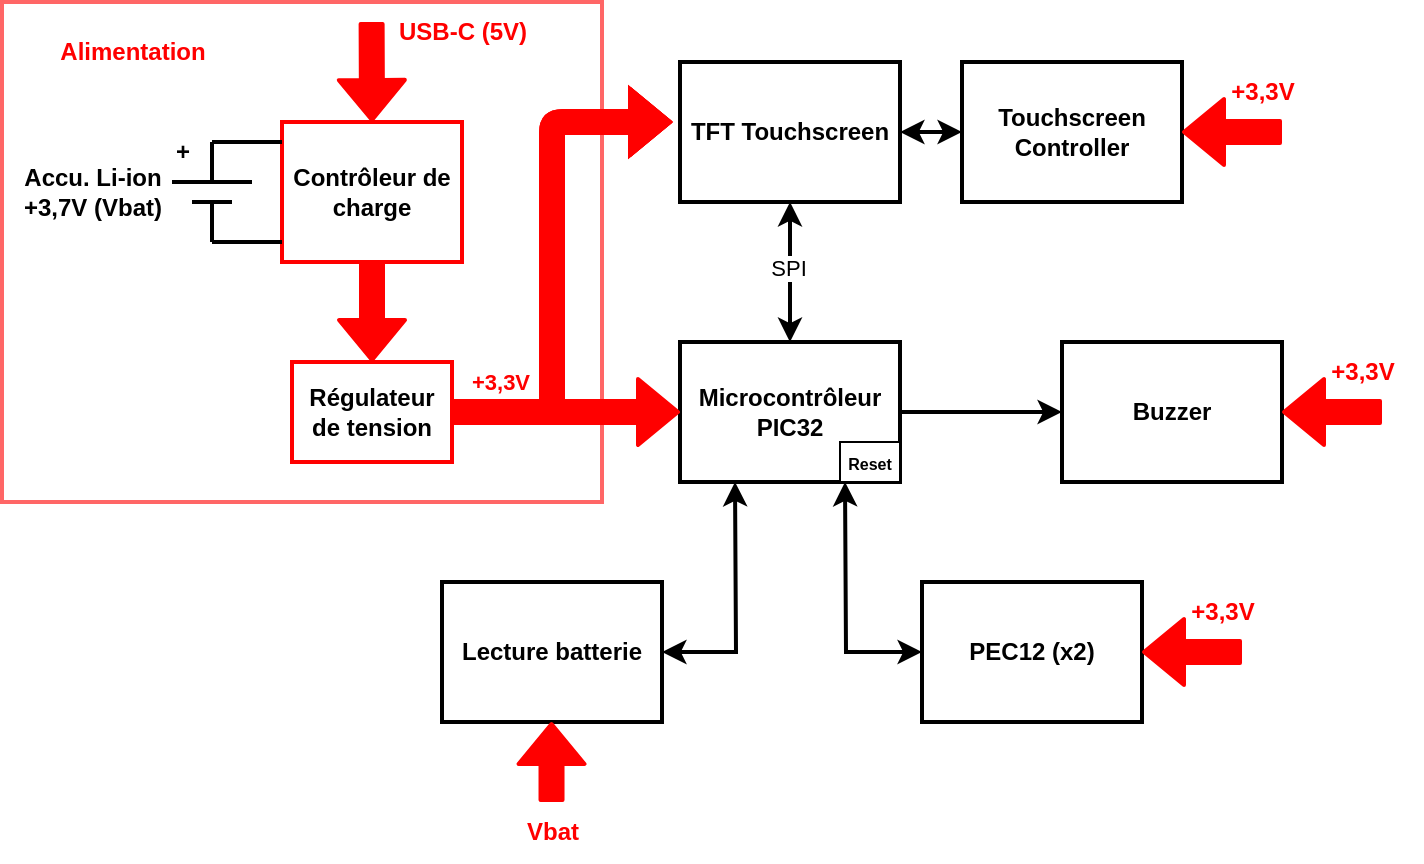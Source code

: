 <mxfile version="23.1.0" type="device">
  <diagram id="j6J2NFdLnQA1_IfehSiS" name="Page-1">
    <mxGraphModel dx="1687" dy="878" grid="1" gridSize="10" guides="1" tooltips="1" connect="1" arrows="1" fold="1" page="1" pageScale="1" pageWidth="827" pageHeight="1169" math="0" shadow="0">
      <root>
        <mxCell id="0" />
        <mxCell id="1" parent="0" />
        <mxCell id="SvqJ6ydgUqNMlyF379jy-3" value="&lt;b&gt;Contrôleur de charge&lt;/b&gt;" style="rounded=0;whiteSpace=wrap;html=1;strokeWidth=2;strokeColor=#FF0000;" parent="1" vertex="1">
          <mxGeometry x="160" y="170" width="90" height="70" as="geometry" />
        </mxCell>
        <mxCell id="SvqJ6ydgUqNMlyF379jy-4" value="&lt;b&gt;&lt;font color=&quot;#ff0000&quot;&gt;Alimentation&lt;/font&gt;&lt;/b&gt;" style="text;html=1;align=center;verticalAlign=middle;resizable=0;points=[];autosize=1;strokeColor=none;fillColor=none;" parent="1" vertex="1">
          <mxGeometry x="35" y="120" width="100" height="30" as="geometry" />
        </mxCell>
        <mxCell id="3Aq9pASGxNDF0cXLnqyL-24" value="" style="edgeStyle=orthogonalEdgeStyle;rounded=0;orthogonalLoop=1;jettySize=auto;html=1;strokeWidth=2;" edge="1" parent="1" source="SvqJ6ydgUqNMlyF379jy-9" target="3Aq9pASGxNDF0cXLnqyL-22">
          <mxGeometry relative="1" as="geometry" />
        </mxCell>
        <mxCell id="SvqJ6ydgUqNMlyF379jy-9" value="&lt;b&gt;Microcontrôleur&lt;br&gt;PIC32&lt;br&gt;&lt;/b&gt;" style="rounded=0;whiteSpace=wrap;html=1;strokeWidth=2;" parent="1" vertex="1">
          <mxGeometry x="359" y="280" width="110" height="70" as="geometry" />
        </mxCell>
        <mxCell id="SvqJ6ydgUqNMlyF379jy-14" value="&lt;b&gt;Régulateur de tension&lt;br&gt;&lt;/b&gt;" style="rounded=0;whiteSpace=wrap;html=1;strokeWidth=2;strokeColor=#FF0000;" parent="1" vertex="1">
          <mxGeometry x="165" y="290" width="80" height="50" as="geometry" />
        </mxCell>
        <mxCell id="SvqJ6ydgUqNMlyF379jy-16" value="&lt;b&gt;&lt;font color=&quot;#ff0000&quot;&gt;USB-C (5V)&lt;/font&gt;&lt;/b&gt;" style="text;html=1;align=center;verticalAlign=middle;resizable=0;points=[];autosize=1;strokeColor=none;fillColor=none;" parent="1" vertex="1">
          <mxGeometry x="205" y="110" width="90" height="30" as="geometry" />
        </mxCell>
        <mxCell id="SvqJ6ydgUqNMlyF379jy-17" value="" style="endArrow=none;html=1;rounded=0;strokeWidth=2;" parent="1" edge="1">
          <mxGeometry width="50" height="50" relative="1" as="geometry">
            <mxPoint x="125" y="180" as="sourcePoint" />
            <mxPoint x="160" y="180" as="targetPoint" />
          </mxGeometry>
        </mxCell>
        <mxCell id="SvqJ6ydgUqNMlyF379jy-18" value="" style="endArrow=none;html=1;rounded=0;strokeWidth=2;" parent="1" edge="1">
          <mxGeometry width="50" height="50" relative="1" as="geometry">
            <mxPoint x="125" y="230" as="sourcePoint" />
            <mxPoint x="160" y="230" as="targetPoint" />
          </mxGeometry>
        </mxCell>
        <mxCell id="SvqJ6ydgUqNMlyF379jy-19" value="" style="endArrow=none;html=1;rounded=0;strokeWidth=2;" parent="1" edge="1">
          <mxGeometry width="50" height="50" relative="1" as="geometry">
            <mxPoint x="125" y="230" as="sourcePoint" />
            <mxPoint x="125" y="210" as="targetPoint" />
          </mxGeometry>
        </mxCell>
        <mxCell id="SvqJ6ydgUqNMlyF379jy-20" value="" style="endArrow=none;html=1;rounded=0;strokeWidth=2;" parent="1" edge="1">
          <mxGeometry width="50" height="50" relative="1" as="geometry">
            <mxPoint x="125" y="200" as="sourcePoint" />
            <mxPoint x="125" y="180" as="targetPoint" />
          </mxGeometry>
        </mxCell>
        <mxCell id="SvqJ6ydgUqNMlyF379jy-21" value="" style="endArrow=none;html=1;rounded=0;strokeWidth=2;" parent="1" edge="1">
          <mxGeometry width="50" height="50" relative="1" as="geometry">
            <mxPoint x="105" y="200" as="sourcePoint" />
            <mxPoint x="145" y="200" as="targetPoint" />
          </mxGeometry>
        </mxCell>
        <mxCell id="SvqJ6ydgUqNMlyF379jy-22" value="" style="endArrow=none;html=1;rounded=0;strokeWidth=2;" parent="1" edge="1">
          <mxGeometry width="50" height="50" relative="1" as="geometry">
            <mxPoint x="115" y="210" as="sourcePoint" />
            <mxPoint x="135" y="210" as="targetPoint" />
          </mxGeometry>
        </mxCell>
        <mxCell id="SvqJ6ydgUqNMlyF379jy-23" value="&lt;b&gt;+&lt;/b&gt;" style="text;html=1;align=center;verticalAlign=middle;resizable=0;points=[];autosize=1;strokeColor=none;fillColor=none;" parent="1" vertex="1">
          <mxGeometry x="95" y="170" width="30" height="30" as="geometry" />
        </mxCell>
        <mxCell id="SvqJ6ydgUqNMlyF379jy-26" value="" style="shape=flexArrow;endArrow=classic;html=1;rounded=1;exitX=1;exitY=0.5;exitDx=0;exitDy=0;entryX=0;entryY=0.5;entryDx=0;entryDy=0;strokeColor=#FF0000;strokeWidth=2;fillColor=#FF0000;" parent="1" source="SvqJ6ydgUqNMlyF379jy-14" target="SvqJ6ydgUqNMlyF379jy-9" edge="1">
          <mxGeometry width="50" height="50" relative="1" as="geometry">
            <mxPoint x="245" y="314.8" as="sourcePoint" />
            <mxPoint x="315" y="314.8" as="targetPoint" />
          </mxGeometry>
        </mxCell>
        <mxCell id="SvqJ6ydgUqNMlyF379jy-28" value="" style="shape=flexArrow;endArrow=classic;html=1;rounded=1;exitX=0.5;exitY=1;exitDx=0;exitDy=0;entryX=0.5;entryY=0;entryDx=0;entryDy=0;strokeColor=#FF0000;strokeWidth=2;shadow=0;fillColor=#FF0000;" parent="1" source="SvqJ6ydgUqNMlyF379jy-3" target="SvqJ6ydgUqNMlyF379jy-14" edge="1">
          <mxGeometry width="50" height="50" relative="1" as="geometry">
            <mxPoint x="255" y="325" as="sourcePoint" />
            <mxPoint x="335" y="325" as="targetPoint" />
          </mxGeometry>
        </mxCell>
        <mxCell id="SvqJ6ydgUqNMlyF379jy-29" value="" style="shape=flexArrow;endArrow=classic;html=1;rounded=1;exitX=0.5;exitY=1;exitDx=0;exitDy=0;entryX=0.5;entryY=0;entryDx=0;entryDy=0;strokeColor=#FF0000;strokeWidth=2;shadow=0;fillColor=#FF0000;gradientColor=none;gradientDirection=radial;" parent="1" target="SvqJ6ydgUqNMlyF379jy-3" edge="1">
          <mxGeometry width="50" height="50" relative="1" as="geometry">
            <mxPoint x="204.8" y="120" as="sourcePoint" />
            <mxPoint x="204.8" y="170" as="targetPoint" />
          </mxGeometry>
        </mxCell>
        <mxCell id="SvqJ6ydgUqNMlyF379jy-31" value="" style="shape=flexArrow;endArrow=classic;html=1;rounded=1;exitX=1;exitY=0.5;exitDx=0;exitDy=0;strokeColor=#FF0000;strokeWidth=2;fillColor=#FF0000;fillStyle=auto;" parent="1" source="SvqJ6ydgUqNMlyF379jy-14" edge="1">
          <mxGeometry width="50" height="50" relative="1" as="geometry">
            <mxPoint x="255" y="325" as="sourcePoint" />
            <mxPoint x="355" y="170" as="targetPoint" />
            <Array as="points">
              <mxPoint x="295" y="315" />
              <mxPoint x="295" y="170" />
            </Array>
          </mxGeometry>
        </mxCell>
        <mxCell id="SvqJ6ydgUqNMlyF379jy-32" value="&lt;b&gt;&lt;font color=&quot;#ff0000&quot;&gt;+3,3V&lt;/font&gt;&lt;/b&gt;" style="edgeLabel;html=1;align=center;verticalAlign=middle;resizable=0;points=[];" parent="SvqJ6ydgUqNMlyF379jy-31" vertex="1" connectable="0">
          <mxGeometry x="-0.806" y="-2" relative="1" as="geometry">
            <mxPoint x="-1" y="-17" as="offset" />
          </mxGeometry>
        </mxCell>
        <mxCell id="SvqJ6ydgUqNMlyF379jy-33" value="&lt;b&gt;Accu. Li-ion&lt;br&gt;+3,7V (Vbat)&lt;br&gt;&lt;/b&gt;" style="text;html=1;align=center;verticalAlign=middle;resizable=0;points=[];autosize=1;strokeColor=none;fillColor=none;" parent="1" vertex="1">
          <mxGeometry x="20" y="185" width="90" height="40" as="geometry" />
        </mxCell>
        <mxCell id="3Aq9pASGxNDF0cXLnqyL-2" value="" style="shape=flexArrow;endArrow=classic;html=1;rounded=1;exitX=1;exitY=0.5;exitDx=0;exitDy=0;strokeColor=#FF0000;strokeWidth=2;fillColor=#FF0000;fillStyle=auto;" edge="1" parent="1">
          <mxGeometry width="50" height="50" relative="1" as="geometry">
            <mxPoint x="245" y="315" as="sourcePoint" />
            <mxPoint x="355" y="170" as="targetPoint" />
            <Array as="points">
              <mxPoint x="295" y="315" />
              <mxPoint x="295" y="170" />
            </Array>
          </mxGeometry>
        </mxCell>
        <mxCell id="3Aq9pASGxNDF0cXLnqyL-3" value="&lt;b&gt;&lt;font color=&quot;#ff0000&quot;&gt;+3,3V&lt;/font&gt;&lt;/b&gt;" style="edgeLabel;html=1;align=center;verticalAlign=middle;resizable=0;points=[];" vertex="1" connectable="0" parent="3Aq9pASGxNDF0cXLnqyL-2">
          <mxGeometry x="-0.806" y="-2" relative="1" as="geometry">
            <mxPoint x="-1" y="-17" as="offset" />
          </mxGeometry>
        </mxCell>
        <mxCell id="3Aq9pASGxNDF0cXLnqyL-7" value="&lt;b&gt;Lecture batterie&lt;br&gt;&lt;/b&gt;" style="rounded=0;whiteSpace=wrap;html=1;strokeWidth=2;" vertex="1" parent="1">
          <mxGeometry x="240" y="400" width="110" height="70" as="geometry" />
        </mxCell>
        <mxCell id="3Aq9pASGxNDF0cXLnqyL-11" value="&lt;b&gt;&lt;font color=&quot;#ff0000&quot;&gt;Vbat&lt;/font&gt;&lt;/b&gt;" style="text;html=1;align=center;verticalAlign=middle;resizable=0;points=[];autosize=1;strokeColor=none;fillColor=none;" vertex="1" parent="1">
          <mxGeometry x="270" y="510" width="50" height="30" as="geometry" />
        </mxCell>
        <mxCell id="3Aq9pASGxNDF0cXLnqyL-12" value="&lt;b&gt;TFT Touchscreen&lt;br&gt;&lt;/b&gt;" style="rounded=0;whiteSpace=wrap;html=1;strokeWidth=2;" vertex="1" parent="1">
          <mxGeometry x="359" y="140" width="110" height="70" as="geometry" />
        </mxCell>
        <mxCell id="3Aq9pASGxNDF0cXLnqyL-14" value="" style="shape=flexArrow;endArrow=classic;html=1;rounded=1;entryX=0.5;entryY=0;entryDx=0;entryDy=0;strokeColor=#FF0000;strokeWidth=2;shadow=0;fillColor=#FF0000;" edge="1" parent="1">
          <mxGeometry width="50" height="50" relative="1" as="geometry">
            <mxPoint x="294.76" y="510" as="sourcePoint" />
            <mxPoint x="294.76" y="470" as="targetPoint" />
          </mxGeometry>
        </mxCell>
        <mxCell id="3Aq9pASGxNDF0cXLnqyL-16" value="" style="endArrow=classic;startArrow=classic;html=1;rounded=0;entryX=0.5;entryY=1;entryDx=0;entryDy=0;exitX=0.5;exitY=0;exitDx=0;exitDy=0;strokeWidth=2;" edge="1" parent="1" source="SvqJ6ydgUqNMlyF379jy-9" target="3Aq9pASGxNDF0cXLnqyL-12">
          <mxGeometry width="50" height="50" relative="1" as="geometry">
            <mxPoint x="530" y="330" as="sourcePoint" />
            <mxPoint x="580" y="280" as="targetPoint" />
          </mxGeometry>
        </mxCell>
        <mxCell id="3Aq9pASGxNDF0cXLnqyL-17" value="SPI" style="edgeLabel;html=1;align=center;verticalAlign=middle;resizable=0;points=[];" vertex="1" connectable="0" parent="3Aq9pASGxNDF0cXLnqyL-16">
          <mxGeometry x="0.053" y="1" relative="1" as="geometry">
            <mxPoint as="offset" />
          </mxGeometry>
        </mxCell>
        <mxCell id="3Aq9pASGxNDF0cXLnqyL-18" value="&lt;b&gt;Touchscreen Controller&lt;br&gt;&lt;/b&gt;" style="rounded=0;whiteSpace=wrap;html=1;strokeWidth=2;" vertex="1" parent="1">
          <mxGeometry x="500" y="140" width="110" height="70" as="geometry" />
        </mxCell>
        <mxCell id="3Aq9pASGxNDF0cXLnqyL-19" value="" style="endArrow=classic;startArrow=classic;html=1;rounded=0;exitX=1;exitY=0.5;exitDx=0;exitDy=0;entryX=0;entryY=0.5;entryDx=0;entryDy=0;strokeWidth=2;" edge="1" parent="1" source="3Aq9pASGxNDF0cXLnqyL-12" target="3Aq9pASGxNDF0cXLnqyL-18">
          <mxGeometry width="50" height="50" relative="1" as="geometry">
            <mxPoint x="570" y="310" as="sourcePoint" />
            <mxPoint x="620" y="260" as="targetPoint" />
          </mxGeometry>
        </mxCell>
        <mxCell id="3Aq9pASGxNDF0cXLnqyL-22" value="&lt;b&gt;Buzzer&lt;br&gt;&lt;/b&gt;" style="rounded=0;whiteSpace=wrap;html=1;strokeWidth=2;" vertex="1" parent="1">
          <mxGeometry x="550" y="280" width="110" height="70" as="geometry" />
        </mxCell>
        <mxCell id="3Aq9pASGxNDF0cXLnqyL-25" value="" style="shape=flexArrow;endArrow=classic;html=1;rounded=1;entryX=1;entryY=0.5;entryDx=0;entryDy=0;strokeColor=#FF0000;strokeWidth=2;shadow=0;fillColor=#FF0000;" edge="1" parent="1" target="3Aq9pASGxNDF0cXLnqyL-22">
          <mxGeometry width="50" height="50" relative="1" as="geometry">
            <mxPoint x="710" y="315" as="sourcePoint" />
            <mxPoint x="700" y="310" as="targetPoint" />
          </mxGeometry>
        </mxCell>
        <mxCell id="3Aq9pASGxNDF0cXLnqyL-28" value="&lt;b&gt;&lt;font color=&quot;#ff0000&quot;&gt;+3,3V&lt;/font&gt;&lt;/b&gt;" style="text;html=1;align=center;verticalAlign=middle;resizable=0;points=[];autosize=1;strokeColor=none;fillColor=none;" vertex="1" parent="1">
          <mxGeometry x="670" y="280" width="60" height="30" as="geometry" />
        </mxCell>
        <mxCell id="3Aq9pASGxNDF0cXLnqyL-29" value="" style="shape=flexArrow;endArrow=classic;html=1;rounded=1;entryX=1;entryY=0.5;entryDx=0;entryDy=0;strokeColor=#FF0000;strokeWidth=2;shadow=0;fillColor=#FF0000;" edge="1" parent="1">
          <mxGeometry width="50" height="50" relative="1" as="geometry">
            <mxPoint x="660" y="175" as="sourcePoint" />
            <mxPoint x="610" y="175" as="targetPoint" />
          </mxGeometry>
        </mxCell>
        <mxCell id="3Aq9pASGxNDF0cXLnqyL-30" value="&lt;b&gt;&lt;font color=&quot;#ff0000&quot;&gt;+3,3V&lt;/font&gt;&lt;/b&gt;" style="text;html=1;align=center;verticalAlign=middle;resizable=0;points=[];autosize=1;strokeColor=none;fillColor=none;" vertex="1" parent="1">
          <mxGeometry x="620" y="140" width="60" height="30" as="geometry" />
        </mxCell>
        <mxCell id="3Aq9pASGxNDF0cXLnqyL-31" value="" style="rounded=0;whiteSpace=wrap;html=1;fillColor=none;strokeWidth=2;strokeColor=#FF0000;opacity=60;" vertex="1" parent="1">
          <mxGeometry x="20" y="110" width="300" height="250" as="geometry" />
        </mxCell>
        <mxCell id="3Aq9pASGxNDF0cXLnqyL-32" value="&lt;font style=&quot;font-size: 8px;&quot;&gt;&lt;b&gt;Reset&lt;/b&gt;&lt;/font&gt;" style="rounded=0;whiteSpace=wrap;html=1;" vertex="1" parent="1">
          <mxGeometry x="439" y="330" width="30" height="20" as="geometry" />
        </mxCell>
        <mxCell id="3Aq9pASGxNDF0cXLnqyL-33" value="&lt;b&gt;PEC12 (x2)&lt;br&gt;&lt;/b&gt;" style="rounded=0;whiteSpace=wrap;html=1;strokeWidth=2;" vertex="1" parent="1">
          <mxGeometry x="480" y="400" width="110" height="70" as="geometry" />
        </mxCell>
        <mxCell id="3Aq9pASGxNDF0cXLnqyL-35" value="" style="shape=flexArrow;endArrow=classic;html=1;rounded=1;entryX=1;entryY=0.5;entryDx=0;entryDy=0;strokeColor=#FF0000;strokeWidth=2;shadow=0;fillColor=#FF0000;" edge="1" parent="1">
          <mxGeometry width="50" height="50" relative="1" as="geometry">
            <mxPoint x="640" y="435" as="sourcePoint" />
            <mxPoint x="590" y="435" as="targetPoint" />
          </mxGeometry>
        </mxCell>
        <mxCell id="3Aq9pASGxNDF0cXLnqyL-36" value="&lt;b&gt;&lt;font color=&quot;#ff0000&quot;&gt;+3,3V&lt;/font&gt;&lt;/b&gt;" style="text;html=1;align=center;verticalAlign=middle;resizable=0;points=[];autosize=1;strokeColor=none;fillColor=none;" vertex="1" parent="1">
          <mxGeometry x="600" y="400" width="60" height="30" as="geometry" />
        </mxCell>
        <mxCell id="3Aq9pASGxNDF0cXLnqyL-37" value="" style="endArrow=classic;startArrow=classic;html=1;rounded=0;exitX=0.75;exitY=1;exitDx=0;exitDy=0;entryX=0;entryY=0.5;entryDx=0;entryDy=0;strokeWidth=2;" edge="1" parent="1" source="SvqJ6ydgUqNMlyF379jy-9" target="3Aq9pASGxNDF0cXLnqyL-33">
          <mxGeometry width="50" height="50" relative="1" as="geometry">
            <mxPoint x="450" y="560" as="sourcePoint" />
            <mxPoint x="500" y="510" as="targetPoint" />
            <Array as="points">
              <mxPoint x="442" y="435" />
            </Array>
          </mxGeometry>
        </mxCell>
        <mxCell id="3Aq9pASGxNDF0cXLnqyL-38" value="" style="endArrow=classic;startArrow=classic;html=1;rounded=0;exitX=1;exitY=0.5;exitDx=0;exitDy=0;entryX=0.25;entryY=1;entryDx=0;entryDy=0;strokeWidth=2;" edge="1" parent="1" source="3Aq9pASGxNDF0cXLnqyL-7" target="SvqJ6ydgUqNMlyF379jy-9">
          <mxGeometry width="50" height="50" relative="1" as="geometry">
            <mxPoint x="310" y="390" as="sourcePoint" />
            <mxPoint x="360" y="340" as="targetPoint" />
            <Array as="points">
              <mxPoint x="387" y="435" />
            </Array>
          </mxGeometry>
        </mxCell>
      </root>
    </mxGraphModel>
  </diagram>
</mxfile>
